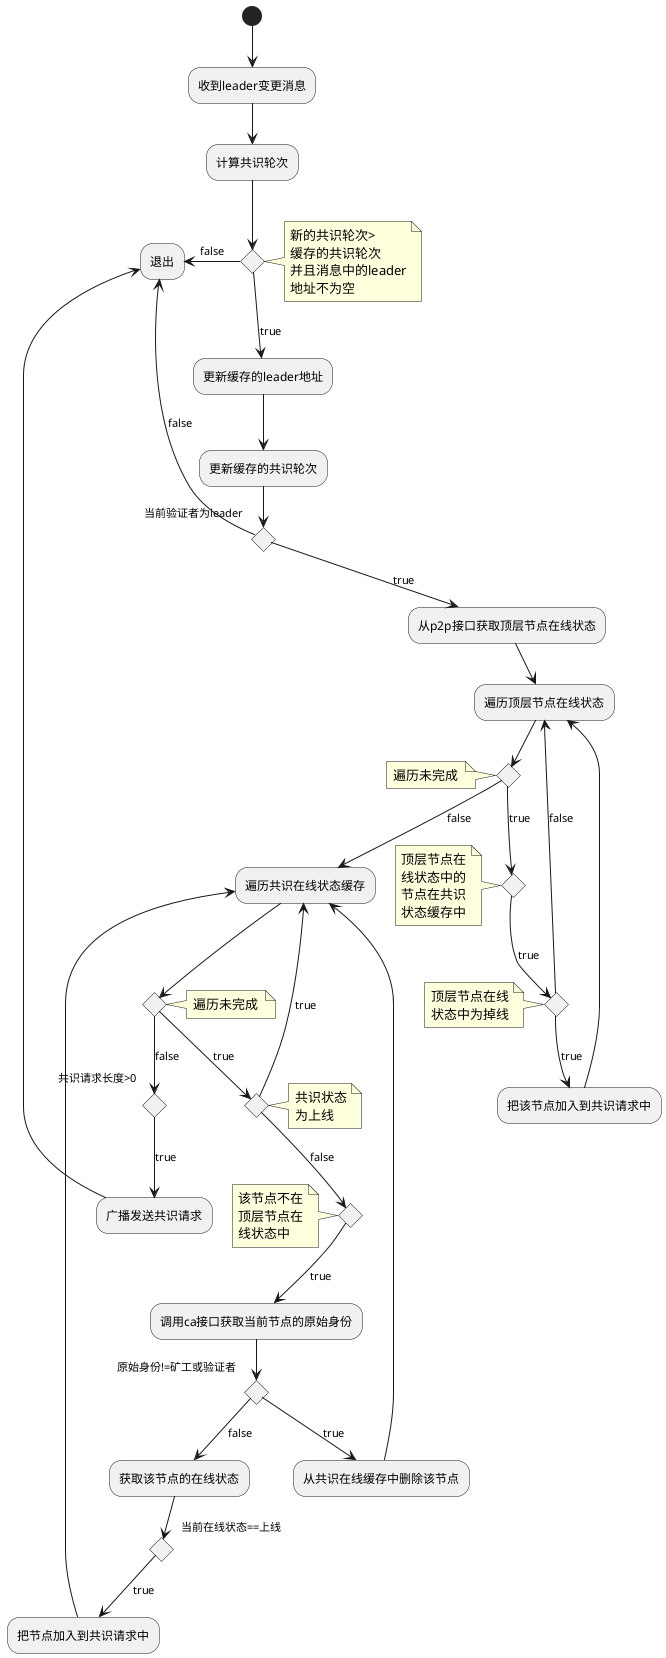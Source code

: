 @startuml
(*)--> 收到leader变更消息
--> 计算共识轮次
if "" then
    note right
        新的共识轮次>
        缓存的共识轮次
        并且消息中的leader
        地址不为空
    end note
    --> [true]更新缓存的leader地址
    --> 更新缓存的共识轮次
    if 当前验证者为leader then
        -down-> [true] 从p2p接口获取顶层节点在线状态
        --> 遍历顶层节点在线状态
        if "" then
        note left
            遍历未完成 
        end note
        [true]if "" then
        note left
            顶层节点在
            线状态中的
            节点在共识
            状态缓存中
        end note
            [true]if "" then
            note left
                顶层节点在线
                状态中为掉线
            end note
                --> [true] 把该节点加入到共识请求中
                --> 遍历顶层节点在线状态
            else 
                --> [false]遍历顶层节点在线状态
            endif
        endif
        else
            -->[false]遍历共识在线状态缓存
        endif

        if "" then
            note right 
                遍历未完成 
            end note
        [true]if "" then
                note right 
                    共识状态
                    为上线 
                end note
                -->[true]遍历共识在线状态缓存
            else
                [false]if "" then
                note left
                    该节点不在
                    顶层节点在
                    线状态中 
                end note
                    -->[true]调用ca接口获取当前节点的原始身份
                    if 原始身份!=矿工或验证者 then
                        -->[true] 从共识在线缓存中删除该节点
                        --> 遍历共识在线状态缓存
                    else
                        -->[false] 获取该节点的在线状态
                        if 当前在线状态==上线 then
                            --> [true]把节点加入到共识请求中
                        endif
                        --> 遍历共识在线状态缓存
                    endif
                endif
            endif
        else
           [false] if 共识请求长度>0 then
            --> [true]广播发送共识请求
            endif
        endif
        --> 退出
    else
        --> [false]退出
    endif
else
-left-> [false]退出
endif
@enduml